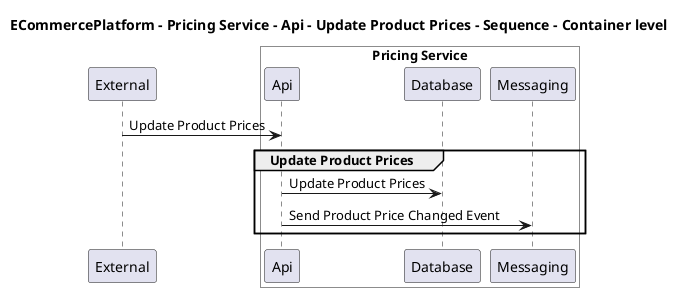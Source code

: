 @startuml

title ECommercePlatform - Pricing Service - Api - Update Product Prices - Sequence - Container level

participant "External" as C4InterFlow.SoftwareSystems.ExternalSystem

box "Pricing Service" #White
    participant "Api" as ECommercePlatform.SoftwareSystems.PricingService.Containers.Api
    participant "Database" as ECommercePlatform.SoftwareSystems.PricingService.Containers.Database
    participant "Messaging" as ECommercePlatform.SoftwareSystems.PricingService.Containers.Messaging
end box


C4InterFlow.SoftwareSystems.ExternalSystem -> ECommercePlatform.SoftwareSystems.PricingService.Containers.Api : Update Product Prices
group Update Product Prices
ECommercePlatform.SoftwareSystems.PricingService.Containers.Api -> ECommercePlatform.SoftwareSystems.PricingService.Containers.Database : Update Product Prices
ECommercePlatform.SoftwareSystems.PricingService.Containers.Api -> ECommercePlatform.SoftwareSystems.PricingService.Containers.Messaging : Send Product Price Changed Event
end


@enduml
